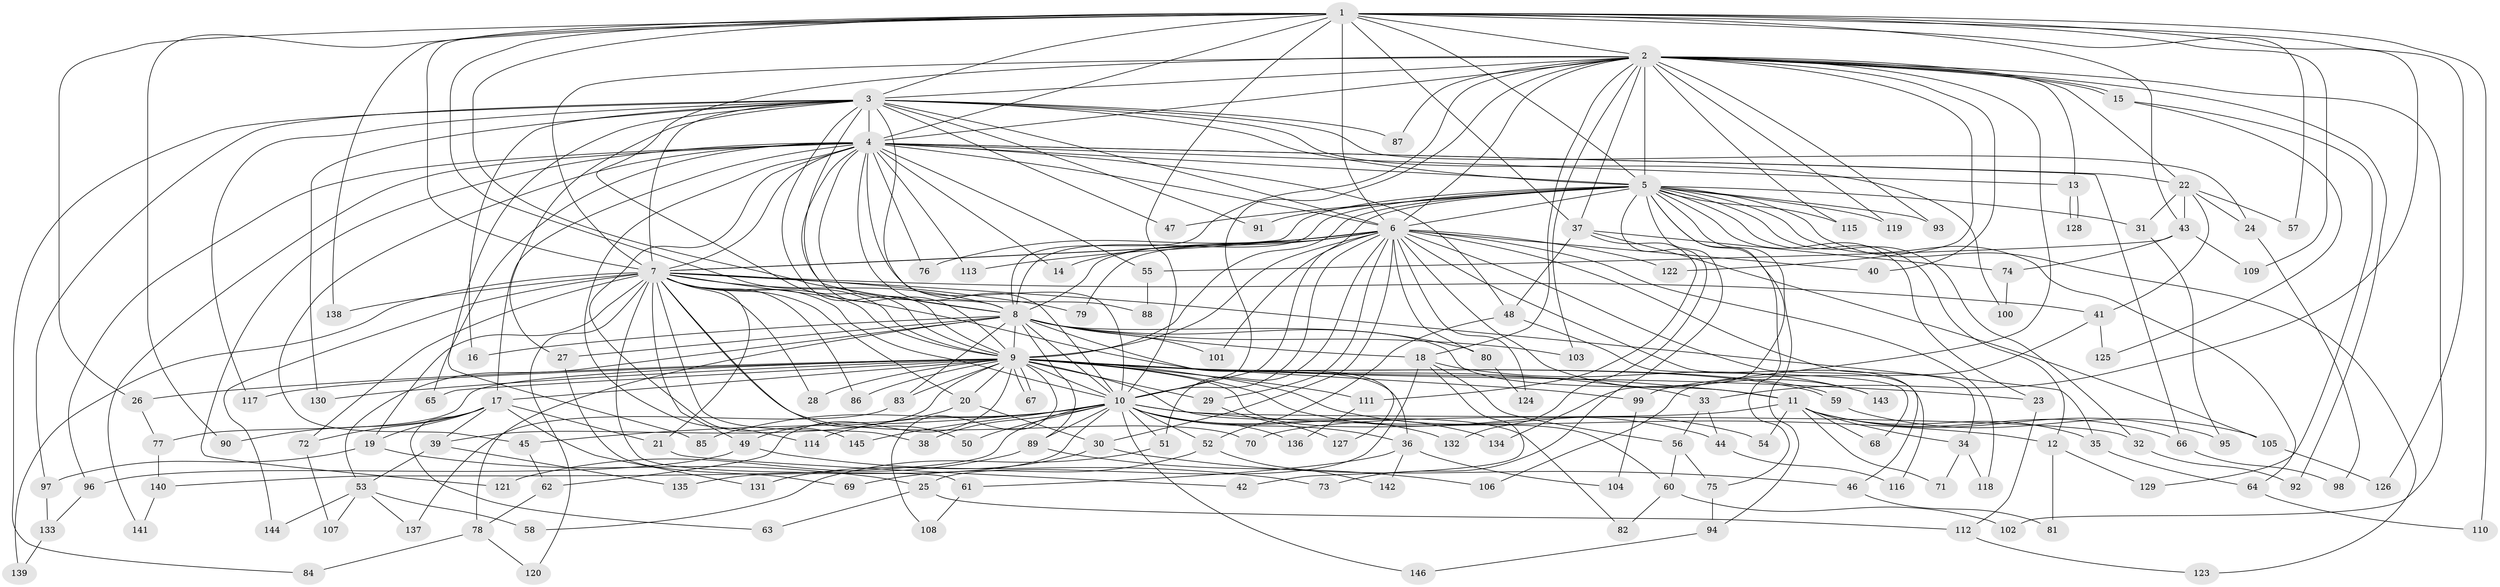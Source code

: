 // Generated by graph-tools (version 1.1) at 2025/14/03/09/25 04:14:15]
// undirected, 146 vertices, 317 edges
graph export_dot {
graph [start="1"]
  node [color=gray90,style=filled];
  1;
  2;
  3;
  4;
  5;
  6;
  7;
  8;
  9;
  10;
  11;
  12;
  13;
  14;
  15;
  16;
  17;
  18;
  19;
  20;
  21;
  22;
  23;
  24;
  25;
  26;
  27;
  28;
  29;
  30;
  31;
  32;
  33;
  34;
  35;
  36;
  37;
  38;
  39;
  40;
  41;
  42;
  43;
  44;
  45;
  46;
  47;
  48;
  49;
  50;
  51;
  52;
  53;
  54;
  55;
  56;
  57;
  58;
  59;
  60;
  61;
  62;
  63;
  64;
  65;
  66;
  67;
  68;
  69;
  70;
  71;
  72;
  73;
  74;
  75;
  76;
  77;
  78;
  79;
  80;
  81;
  82;
  83;
  84;
  85;
  86;
  87;
  88;
  89;
  90;
  91;
  92;
  93;
  94;
  95;
  96;
  97;
  98;
  99;
  100;
  101;
  102;
  103;
  104;
  105;
  106;
  107;
  108;
  109;
  110;
  111;
  112;
  113;
  114;
  115;
  116;
  117;
  118;
  119;
  120;
  121;
  122;
  123;
  124;
  125;
  126;
  127;
  128;
  129;
  130;
  131;
  132;
  133;
  134;
  135;
  136;
  137;
  138;
  139;
  140;
  141;
  142;
  143;
  144;
  145;
  146;
  1 -- 2;
  1 -- 3;
  1 -- 4;
  1 -- 5;
  1 -- 6;
  1 -- 7;
  1 -- 8;
  1 -- 9;
  1 -- 10;
  1 -- 26;
  1 -- 33;
  1 -- 37;
  1 -- 43;
  1 -- 57;
  1 -- 90;
  1 -- 109;
  1 -- 110;
  1 -- 126;
  1 -- 138;
  2 -- 3;
  2 -- 4;
  2 -- 5;
  2 -- 6;
  2 -- 7;
  2 -- 8;
  2 -- 9;
  2 -- 10;
  2 -- 13;
  2 -- 15;
  2 -- 15;
  2 -- 18;
  2 -- 22;
  2 -- 37;
  2 -- 40;
  2 -- 87;
  2 -- 92;
  2 -- 93;
  2 -- 99;
  2 -- 102;
  2 -- 103;
  2 -- 115;
  2 -- 119;
  2 -- 122;
  3 -- 4;
  3 -- 5;
  3 -- 6;
  3 -- 7;
  3 -- 8;
  3 -- 9;
  3 -- 10;
  3 -- 16;
  3 -- 24;
  3 -- 27;
  3 -- 47;
  3 -- 84;
  3 -- 85;
  3 -- 87;
  3 -- 91;
  3 -- 97;
  3 -- 100;
  3 -- 117;
  3 -- 130;
  4 -- 5;
  4 -- 6;
  4 -- 7;
  4 -- 8;
  4 -- 9;
  4 -- 10;
  4 -- 13;
  4 -- 14;
  4 -- 17;
  4 -- 22;
  4 -- 45;
  4 -- 48;
  4 -- 55;
  4 -- 65;
  4 -- 66;
  4 -- 76;
  4 -- 88;
  4 -- 96;
  4 -- 113;
  4 -- 114;
  4 -- 121;
  4 -- 141;
  4 -- 145;
  5 -- 6;
  5 -- 7;
  5 -- 8;
  5 -- 9;
  5 -- 10;
  5 -- 12;
  5 -- 23;
  5 -- 31;
  5 -- 32;
  5 -- 47;
  5 -- 64;
  5 -- 73;
  5 -- 75;
  5 -- 91;
  5 -- 93;
  5 -- 94;
  5 -- 115;
  5 -- 119;
  5 -- 123;
  5 -- 132;
  5 -- 134;
  6 -- 7;
  6 -- 8;
  6 -- 9;
  6 -- 10;
  6 -- 14;
  6 -- 29;
  6 -- 30;
  6 -- 34;
  6 -- 40;
  6 -- 46;
  6 -- 51;
  6 -- 76;
  6 -- 79;
  6 -- 80;
  6 -- 101;
  6 -- 113;
  6 -- 116;
  6 -- 118;
  6 -- 122;
  6 -- 124;
  6 -- 143;
  7 -- 8;
  7 -- 9;
  7 -- 10;
  7 -- 19;
  7 -- 20;
  7 -- 21;
  7 -- 28;
  7 -- 35;
  7 -- 36;
  7 -- 38;
  7 -- 41;
  7 -- 49;
  7 -- 50;
  7 -- 61;
  7 -- 70;
  7 -- 72;
  7 -- 79;
  7 -- 86;
  7 -- 120;
  7 -- 138;
  7 -- 139;
  7 -- 144;
  8 -- 9;
  8 -- 10;
  8 -- 11;
  8 -- 16;
  8 -- 18;
  8 -- 27;
  8 -- 53;
  8 -- 78;
  8 -- 80;
  8 -- 83;
  8 -- 89;
  8 -- 101;
  8 -- 103;
  8 -- 127;
  9 -- 10;
  9 -- 11;
  9 -- 17;
  9 -- 20;
  9 -- 23;
  9 -- 26;
  9 -- 28;
  9 -- 29;
  9 -- 33;
  9 -- 39;
  9 -- 44;
  9 -- 54;
  9 -- 59;
  9 -- 59;
  9 -- 60;
  9 -- 62;
  9 -- 65;
  9 -- 67;
  9 -- 67;
  9 -- 77;
  9 -- 82;
  9 -- 83;
  9 -- 86;
  9 -- 99;
  9 -- 108;
  9 -- 111;
  9 -- 117;
  9 -- 130;
  10 -- 12;
  10 -- 32;
  10 -- 36;
  10 -- 38;
  10 -- 45;
  10 -- 50;
  10 -- 51;
  10 -- 52;
  10 -- 85;
  10 -- 89;
  10 -- 114;
  10 -- 132;
  10 -- 134;
  10 -- 135;
  10 -- 136;
  10 -- 140;
  10 -- 145;
  10 -- 146;
  11 -- 34;
  11 -- 35;
  11 -- 54;
  11 -- 66;
  11 -- 68;
  11 -- 70;
  11 -- 71;
  11 -- 95;
  12 -- 81;
  12 -- 129;
  13 -- 128;
  13 -- 128;
  15 -- 125;
  15 -- 129;
  17 -- 19;
  17 -- 21;
  17 -- 39;
  17 -- 63;
  17 -- 72;
  17 -- 90;
  17 -- 131;
  18 -- 25;
  18 -- 42;
  18 -- 56;
  18 -- 143;
  19 -- 25;
  19 -- 97;
  20 -- 30;
  20 -- 49;
  21 -- 42;
  22 -- 24;
  22 -- 31;
  22 -- 41;
  22 -- 43;
  22 -- 57;
  23 -- 112;
  24 -- 98;
  25 -- 63;
  25 -- 112;
  26 -- 77;
  27 -- 69;
  29 -- 127;
  30 -- 46;
  30 -- 131;
  31 -- 95;
  32 -- 92;
  33 -- 44;
  33 -- 56;
  34 -- 71;
  34 -- 118;
  35 -- 64;
  36 -- 61;
  36 -- 104;
  36 -- 142;
  37 -- 48;
  37 -- 74;
  37 -- 105;
  37 -- 111;
  39 -- 53;
  39 -- 135;
  41 -- 106;
  41 -- 125;
  43 -- 55;
  43 -- 74;
  43 -- 109;
  44 -- 116;
  45 -- 62;
  46 -- 81;
  48 -- 52;
  48 -- 68;
  49 -- 73;
  49 -- 96;
  51 -- 58;
  52 -- 69;
  52 -- 142;
  53 -- 58;
  53 -- 107;
  53 -- 137;
  53 -- 144;
  55 -- 88;
  56 -- 60;
  56 -- 75;
  59 -- 105;
  60 -- 82;
  60 -- 102;
  61 -- 108;
  62 -- 78;
  64 -- 110;
  66 -- 98;
  72 -- 107;
  74 -- 100;
  75 -- 94;
  77 -- 140;
  78 -- 84;
  78 -- 120;
  80 -- 124;
  83 -- 137;
  89 -- 106;
  89 -- 121;
  94 -- 146;
  96 -- 133;
  97 -- 133;
  99 -- 104;
  105 -- 126;
  111 -- 136;
  112 -- 123;
  133 -- 139;
  140 -- 141;
}
